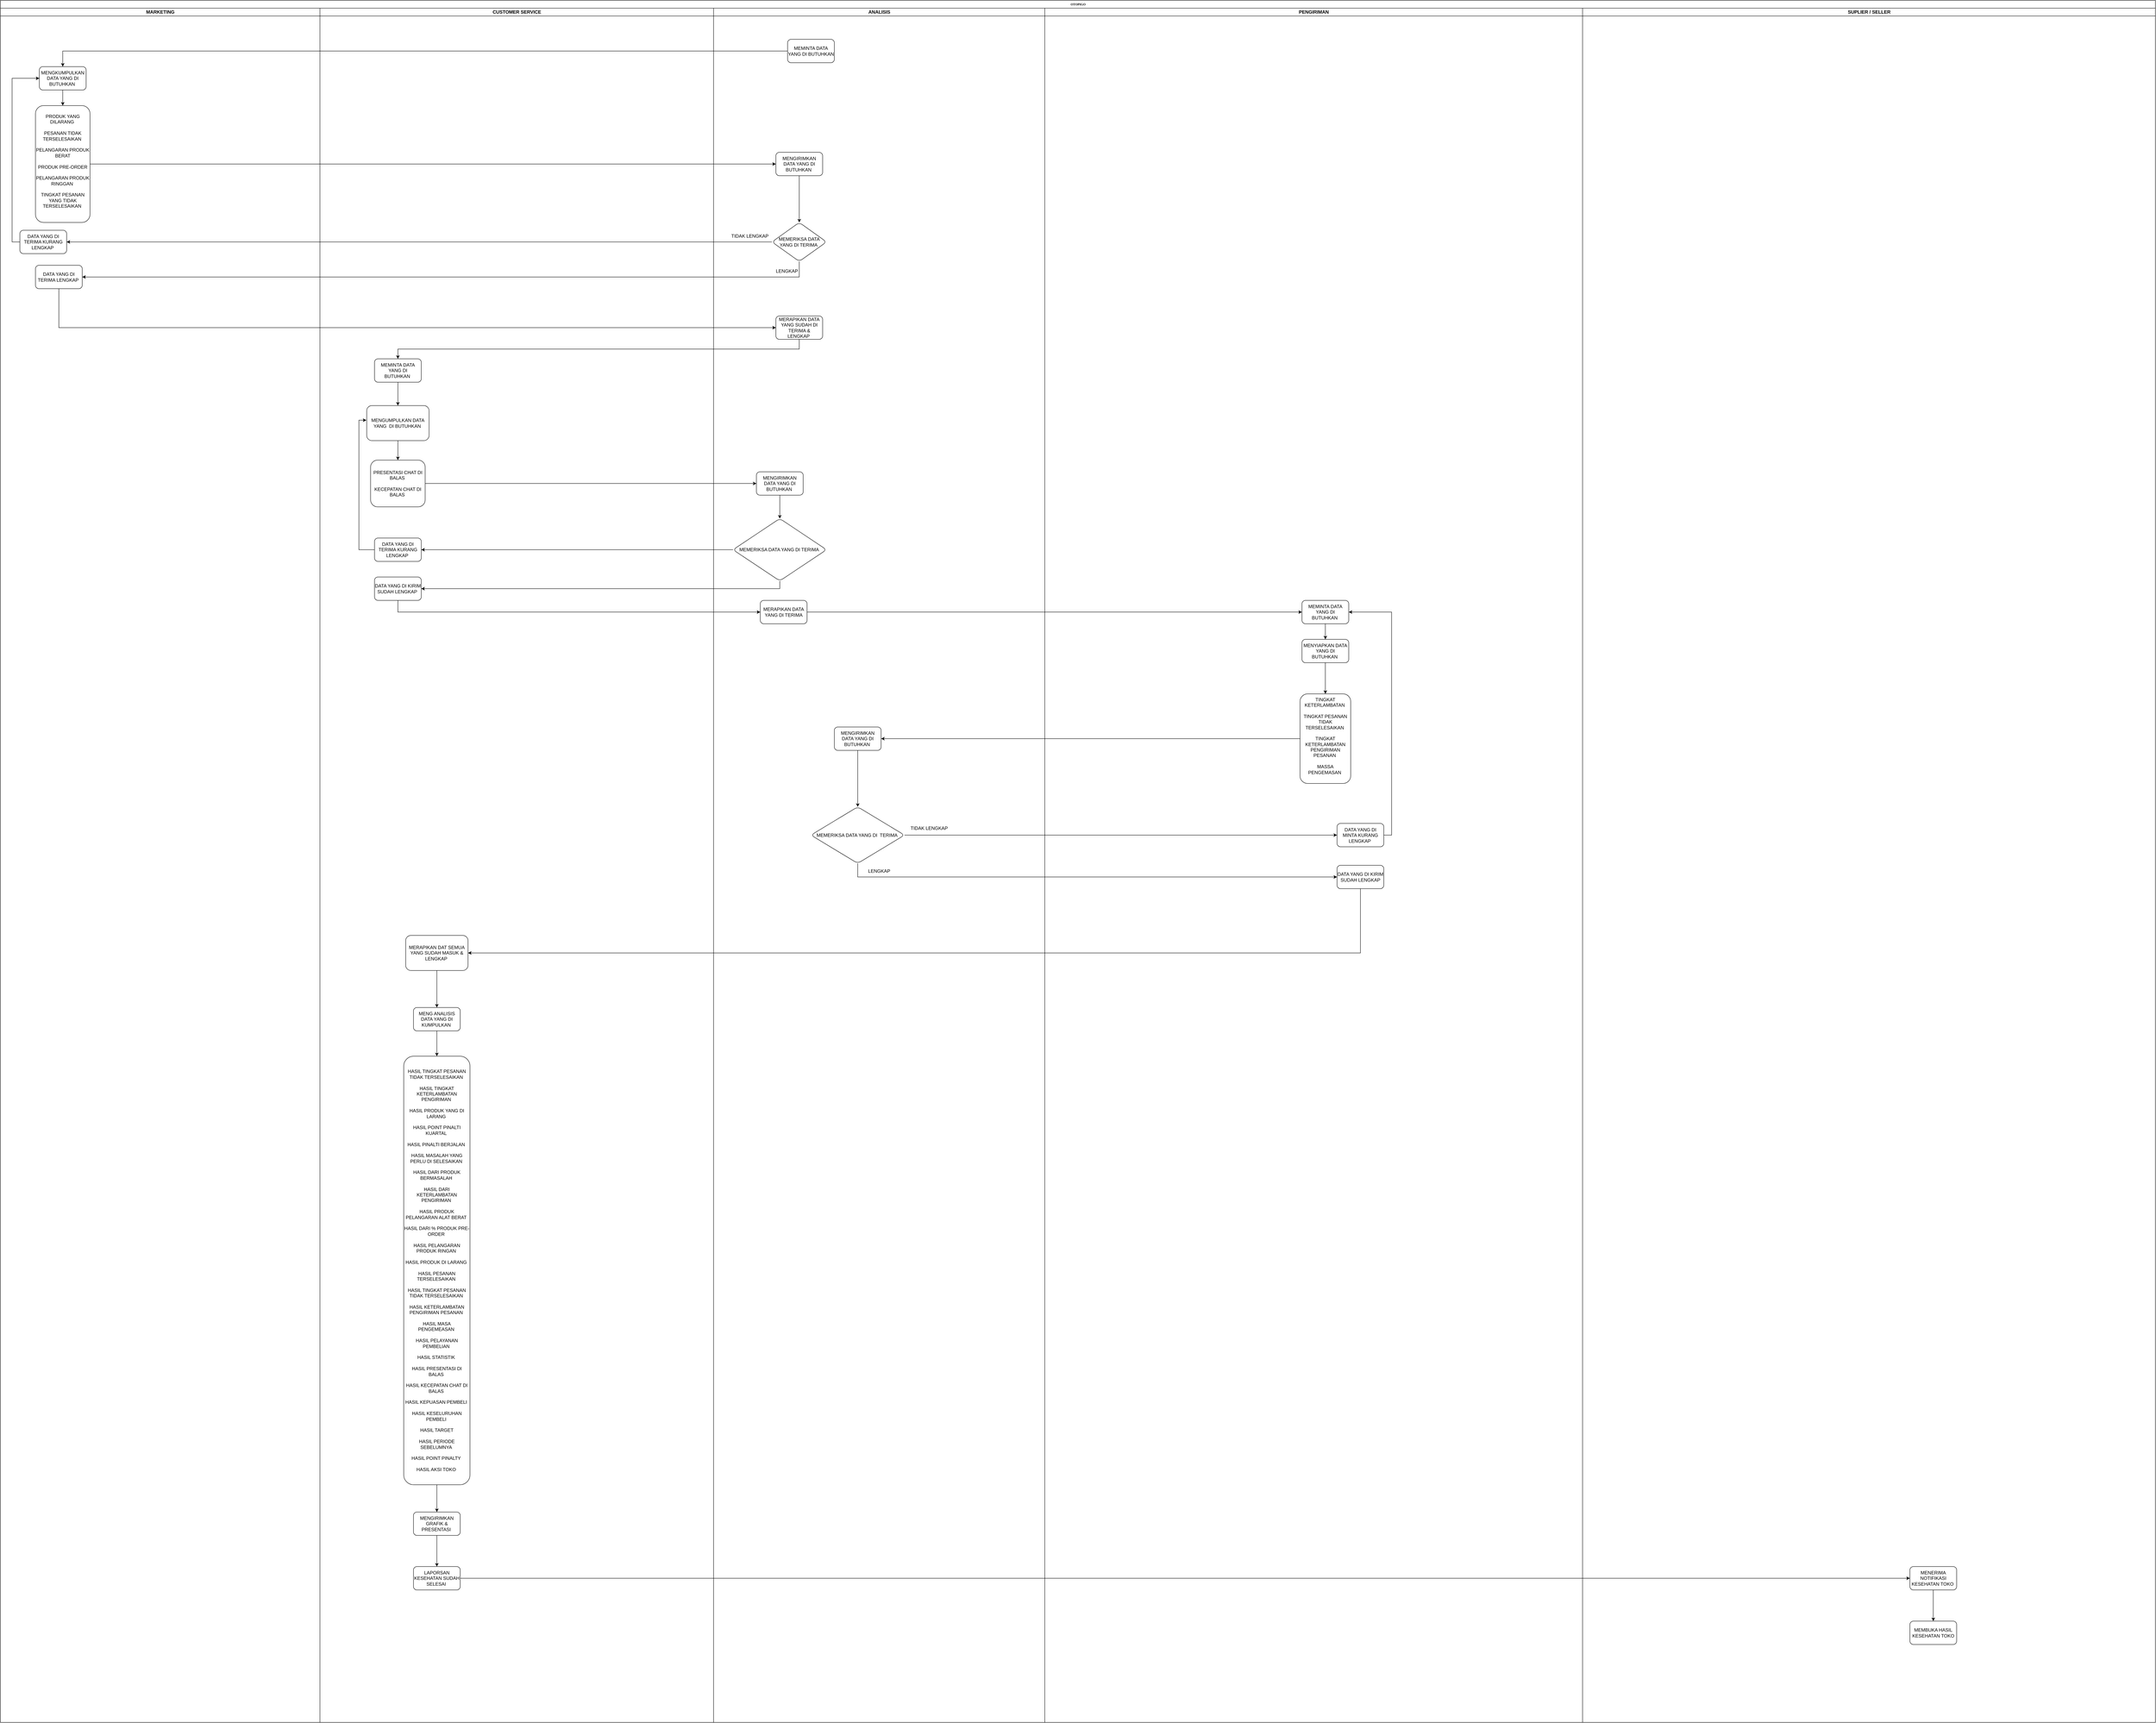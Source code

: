 <mxfile version="15.8.7" type="device"><diagram name="FLOWCHART KESEHATAN TOKO " id="74e2e168-ea6b-b213-b513-2b3c1d86103e"><mxGraphModel dx="1483" dy="927" grid="1" gridSize="10" guides="1" tooltips="1" connect="1" arrows="1" fold="1" page="1" pageScale="1" pageWidth="1100" pageHeight="850" background="none" math="0" shadow="0"><root><mxCell id="0"/><mxCell id="1" parent="0"/><mxCell id="77e6c97f196da883-1" value="OTOPIGO" style="swimlane;html=1;childLayout=stackLayout;startSize=20;rounded=0;shadow=0;labelBackgroundColor=none;strokeWidth=1;fontFamily=Verdana;fontSize=8;align=center;" parent="1" vertex="1"><mxGeometry x="70" y="40" width="5530" height="4420" as="geometry"/></mxCell><mxCell id="77e6c97f196da883-2" value="MARKETING" style="swimlane;html=1;startSize=20;" parent="77e6c97f196da883-1" vertex="1"><mxGeometry y="20" width="820" height="4400" as="geometry"/></mxCell><mxCell id="UUALM1CIQz4Y012BHPu8-3" value="MENGKUMPULKAN DATA YANG DI BUTUHKAN&amp;nbsp;" style="rounded=1;whiteSpace=wrap;html=1;" vertex="1" parent="77e6c97f196da883-2"><mxGeometry x="100" y="150" width="120" height="60" as="geometry"/></mxCell><mxCell id="UUALM1CIQz4Y012BHPu8-9" value="PRODUK YANG DILARANG&amp;nbsp;&lt;br&gt;&lt;br&gt;PESANAN TIDAK TERSELESAIKAN&amp;nbsp;&lt;br&gt;&lt;br&gt;PELANGARAN PRODUK BERAT&lt;br&gt;&lt;br&gt;PRODUK PRE-ORDER&lt;br&gt;&lt;br&gt;PELANGARAN PRODUK RINGGAN&amp;nbsp;&lt;br&gt;&lt;br&gt;TINGKAT PESANAN YANG TIDAK TERSELESAIKAN&amp;nbsp;&lt;br&gt;&lt;br&gt;" style="whiteSpace=wrap;html=1;rounded=1;" vertex="1" parent="77e6c97f196da883-2"><mxGeometry x="90" y="250" width="140" height="300" as="geometry"/></mxCell><mxCell id="UUALM1CIQz4Y012BHPu8-10" value="" style="edgeStyle=orthogonalEdgeStyle;rounded=0;orthogonalLoop=1;jettySize=auto;html=1;" edge="1" parent="77e6c97f196da883-2" source="UUALM1CIQz4Y012BHPu8-3" target="UUALM1CIQz4Y012BHPu8-9"><mxGeometry relative="1" as="geometry"/></mxCell><mxCell id="UUALM1CIQz4Y012BHPu8-19" style="edgeStyle=orthogonalEdgeStyle;rounded=0;orthogonalLoop=1;jettySize=auto;html=1;exitX=0;exitY=0.5;exitDx=0;exitDy=0;entryX=0;entryY=0.5;entryDx=0;entryDy=0;" edge="1" parent="77e6c97f196da883-2" source="UUALM1CIQz4Y012BHPu8-15" target="UUALM1CIQz4Y012BHPu8-3"><mxGeometry relative="1" as="geometry"/></mxCell><mxCell id="UUALM1CIQz4Y012BHPu8-15" value="DATA YANG DI TERIMA KURANG LENGKAP&amp;nbsp;" style="whiteSpace=wrap;html=1;rounded=1;" vertex="1" parent="77e6c97f196da883-2"><mxGeometry x="50" y="570" width="120" height="60" as="geometry"/></mxCell><mxCell id="UUALM1CIQz4Y012BHPu8-17" value="DATA YANG DI TERIMA LENGKAP&amp;nbsp;" style="rounded=1;whiteSpace=wrap;html=1;" vertex="1" parent="77e6c97f196da883-2"><mxGeometry x="90" y="660" width="120" height="60" as="geometry"/></mxCell><mxCell id="77e6c97f196da883-3" value="CUSTOMER SERVICE" style="swimlane;html=1;startSize=20;" parent="77e6c97f196da883-1" vertex="1"><mxGeometry x="820" y="20" width="1010" height="4400" as="geometry"/></mxCell><mxCell id="UUALM1CIQz4Y012BHPu8-25" value="MENGUMPULKAN DATA YANG&amp;nbsp; DI BUTUHKAN&amp;nbsp;" style="rounded=1;whiteSpace=wrap;html=1;" vertex="1" parent="77e6c97f196da883-3"><mxGeometry x="120" y="1020" width="160" height="90" as="geometry"/></mxCell><mxCell id="UUALM1CIQz4Y012BHPu8-30" value="&lt;span&gt;PRESENTASI CHAT DI BALAS&amp;nbsp;&lt;/span&gt;&lt;br&gt;&lt;br&gt;&lt;span&gt;KECEPATAN CHAT DI BALAS&amp;nbsp;&lt;/span&gt;" style="whiteSpace=wrap;html=1;rounded=1;" vertex="1" parent="77e6c97f196da883-3"><mxGeometry x="130" y="1160" width="140" height="120" as="geometry"/></mxCell><mxCell id="UUALM1CIQz4Y012BHPu8-31" value="" style="edgeStyle=orthogonalEdgeStyle;rounded=0;orthogonalLoop=1;jettySize=auto;html=1;" edge="1" parent="77e6c97f196da883-3" source="UUALM1CIQz4Y012BHPu8-25" target="UUALM1CIQz4Y012BHPu8-30"><mxGeometry relative="1" as="geometry"/></mxCell><mxCell id="UUALM1CIQz4Y012BHPu8-38" style="edgeStyle=orthogonalEdgeStyle;rounded=0;orthogonalLoop=1;jettySize=auto;html=1;exitX=0;exitY=0.5;exitDx=0;exitDy=0;entryX=-0.005;entryY=0.417;entryDx=0;entryDy=0;entryPerimeter=0;" edge="1" parent="77e6c97f196da883-3" source="UUALM1CIQz4Y012BHPu8-36" target="UUALM1CIQz4Y012BHPu8-25"><mxGeometry relative="1" as="geometry"/></mxCell><mxCell id="UUALM1CIQz4Y012BHPu8-36" value="DATA YANG DI TERIMA KURANG LENGKAP&amp;nbsp;" style="whiteSpace=wrap;html=1;rounded=1;" vertex="1" parent="77e6c97f196da883-3"><mxGeometry x="140" y="1360" width="120" height="60" as="geometry"/></mxCell><mxCell id="UUALM1CIQz4Y012BHPu8-39" value="DATA YANG DI KIRIM SUDAH LENGKAP&amp;nbsp;" style="rounded=1;whiteSpace=wrap;html=1;" vertex="1" parent="77e6c97f196da883-3"><mxGeometry x="140" y="1460" width="120" height="60" as="geometry"/></mxCell><mxCell id="UUALM1CIQz4Y012BHPu8-46" style="edgeStyle=orthogonalEdgeStyle;rounded=0;orthogonalLoop=1;jettySize=auto;html=1;exitX=0.5;exitY=1;exitDx=0;exitDy=0;" edge="1" parent="77e6c97f196da883-3" source="UUALM1CIQz4Y012BHPu8-27" target="UUALM1CIQz4Y012BHPu8-25"><mxGeometry relative="1" as="geometry"/></mxCell><mxCell id="UUALM1CIQz4Y012BHPu8-27" value="MEMINTA DATA YANG DI BUTUHKAN&amp;nbsp;" style="rounded=1;whiteSpace=wrap;html=1;" vertex="1" parent="77e6c97f196da883-3"><mxGeometry x="140" y="900" width="120" height="60" as="geometry"/></mxCell><mxCell id="UUALM1CIQz4Y012BHPu8-70" value="MERAPIKAN DAT SEMUA YANG SUDAH MASUK &amp;amp; LENGKAP&amp;nbsp;" style="rounded=1;whiteSpace=wrap;html=1;" vertex="1" parent="77e6c97f196da883-3"><mxGeometry x="220" y="2380" width="160" height="90" as="geometry"/></mxCell><mxCell id="UUALM1CIQz4Y012BHPu8-74" value="HASIL TINGKAT PESANAN TIDAK TERSELESAIKAN&amp;nbsp;&lt;br&gt;&lt;br&gt;HASIL TINGKAT KETERLAMBATAN PENGIRIMAN&amp;nbsp;&lt;br&gt;&lt;br&gt;HASIL PRODUK YANG DI LARANG&amp;nbsp;&lt;br&gt;&lt;br&gt;HASIL POINT PINALTI KUARTAL&amp;nbsp;&lt;br&gt;&lt;br&gt;HASIL PINALTI BERJALAN&amp;nbsp;&lt;br&gt;&lt;br&gt;HASIL MASALAH YANG PERLU DI SELESAIKAN&amp;nbsp;&lt;br&gt;&lt;br&gt;HASIL DARI PRODUK BERMASALAH&amp;nbsp;&lt;br&gt;&lt;br&gt;HASIL DARI KETERLAMBATAN PENGIRIMAN&amp;nbsp;&lt;br&gt;&lt;br&gt;HASIL PRODUK PELANGARAN ALAT BERAT&amp;nbsp;&lt;br&gt;&lt;br&gt;HASIL DARI % PRODUK PRE-ORDER&amp;nbsp;&lt;br&gt;&lt;br&gt;HASIL PELANGARAN PRODUK RINGAN&amp;nbsp;&lt;br&gt;&lt;br&gt;HASIL PRODUK DI LARANG&amp;nbsp;&lt;br&gt;&lt;br&gt;HASIL PESANAN TERSELESAIKAN&amp;nbsp;&lt;br&gt;&lt;br&gt;HASIL TINGKAT PESANAN TIDAK TERSELESAIKAN&amp;nbsp;&lt;br&gt;&lt;br&gt;HASIL KETERLAMBATAN PENGIRIMAN PESANAN&amp;nbsp;&lt;br&gt;&lt;br&gt;HASIL MASA PENGEMEASAN&amp;nbsp;&lt;br&gt;&lt;br&gt;HASIL PELAYANAN PEMBELIAN&amp;nbsp;&lt;br&gt;&lt;br&gt;HASIL STATISTIK&amp;nbsp;&lt;br&gt;&lt;br&gt;HASIL PRESENTASI DI BALAS&amp;nbsp;&lt;br&gt;&lt;br&gt;HASIL KECEPATAN CHAT DI BALAS&amp;nbsp;&lt;br&gt;&lt;br&gt;HASIL KEPUASAN PEMBELI&amp;nbsp;&lt;br&gt;&lt;br&gt;HASIL KESELURUHAN PEMBELI&amp;nbsp;&lt;br&gt;&lt;br&gt;HASIL TARGET&lt;br&gt;&lt;br&gt;HASIL PERIODE SEBELUMNYA&amp;nbsp;&lt;br&gt;&lt;br&gt;HASIL POINT PINALTY&amp;nbsp;&lt;br&gt;&lt;br&gt;HASIL AKSI TOKO&amp;nbsp;" style="whiteSpace=wrap;html=1;rounded=1;" vertex="1" parent="77e6c97f196da883-3"><mxGeometry x="215" y="2690" width="170" height="1100" as="geometry"/></mxCell><mxCell id="UUALM1CIQz4Y012BHPu8-76" value="MENGIRIMKAN GRAFIK &amp;amp; PRESENTASI&amp;nbsp;" style="whiteSpace=wrap;html=1;rounded=1;" vertex="1" parent="77e6c97f196da883-3"><mxGeometry x="240" y="3860" width="120" height="60" as="geometry"/></mxCell><mxCell id="UUALM1CIQz4Y012BHPu8-77" value="" style="edgeStyle=orthogonalEdgeStyle;rounded=0;orthogonalLoop=1;jettySize=auto;html=1;" edge="1" parent="77e6c97f196da883-3" source="UUALM1CIQz4Y012BHPu8-74" target="UUALM1CIQz4Y012BHPu8-76"><mxGeometry relative="1" as="geometry"/></mxCell><mxCell id="UUALM1CIQz4Y012BHPu8-1" value="ANALISIS" style="swimlane;html=1;startSize=20;" vertex="1" parent="77e6c97f196da883-1"><mxGeometry x="1830" y="20" width="850" height="4400" as="geometry"/></mxCell><mxCell id="UUALM1CIQz4Y012BHPu8-11" value="MENGIRIMKAN DATA YANG DI BUTUHKAN&amp;nbsp;" style="whiteSpace=wrap;html=1;rounded=1;" vertex="1" parent="UUALM1CIQz4Y012BHPu8-1"><mxGeometry x="160" y="370" width="120" height="60" as="geometry"/></mxCell><mxCell id="UUALM1CIQz4Y012BHPu8-5" value="MEMINTA DATA YANG DI BUTUHKAN" style="rounded=1;whiteSpace=wrap;html=1;" vertex="1" parent="UUALM1CIQz4Y012BHPu8-1"><mxGeometry x="190" y="80" width="120" height="60" as="geometry"/></mxCell><mxCell id="UUALM1CIQz4Y012BHPu8-13" value="MEMERIKSA DATA YANG DI TERIMA&amp;nbsp;" style="rhombus;whiteSpace=wrap;html=1;rounded=1;" vertex="1" parent="UUALM1CIQz4Y012BHPu8-1"><mxGeometry x="150" y="550" width="140" height="100" as="geometry"/></mxCell><mxCell id="UUALM1CIQz4Y012BHPu8-14" value="" style="edgeStyle=orthogonalEdgeStyle;rounded=0;orthogonalLoop=1;jettySize=auto;html=1;" edge="1" parent="UUALM1CIQz4Y012BHPu8-1" source="UUALM1CIQz4Y012BHPu8-11" target="UUALM1CIQz4Y012BHPu8-13"><mxGeometry relative="1" as="geometry"/></mxCell><mxCell id="UUALM1CIQz4Y012BHPu8-20" value="TIDAK LENGKAP&amp;nbsp;" style="text;html=1;strokeColor=none;fillColor=none;align=center;verticalAlign=middle;whiteSpace=wrap;rounded=0;" vertex="1" parent="UUALM1CIQz4Y012BHPu8-1"><mxGeometry x="40" y="570" width="110" height="30" as="geometry"/></mxCell><mxCell id="UUALM1CIQz4Y012BHPu8-21" value="LENGKAP&amp;nbsp;" style="text;html=1;strokeColor=none;fillColor=none;align=center;verticalAlign=middle;whiteSpace=wrap;rounded=0;" vertex="1" parent="UUALM1CIQz4Y012BHPu8-1"><mxGeometry x="160" y="660" width="60" height="30" as="geometry"/></mxCell><mxCell id="UUALM1CIQz4Y012BHPu8-22" value="MERAPIKAN DATA YANG SUDAH DI TERIMA &amp;amp; LENGKAP&amp;nbsp;" style="whiteSpace=wrap;html=1;rounded=1;" vertex="1" parent="UUALM1CIQz4Y012BHPu8-1"><mxGeometry x="160" y="790" width="120" height="60" as="geometry"/></mxCell><mxCell id="UUALM1CIQz4Y012BHPu8-32" value="MENGIRIMKAN DATA YANG DI BUTUHKAN&amp;nbsp;" style="whiteSpace=wrap;html=1;rounded=1;" vertex="1" parent="UUALM1CIQz4Y012BHPu8-1"><mxGeometry x="110" y="1190" width="120" height="60" as="geometry"/></mxCell><mxCell id="UUALM1CIQz4Y012BHPu8-34" value="MEMERIKSA DATA YANG DI TERIMA&amp;nbsp;" style="rhombus;whiteSpace=wrap;html=1;rounded=1;" vertex="1" parent="UUALM1CIQz4Y012BHPu8-1"><mxGeometry x="50" y="1310" width="240" height="160" as="geometry"/></mxCell><mxCell id="UUALM1CIQz4Y012BHPu8-35" value="" style="edgeStyle=orthogonalEdgeStyle;rounded=0;orthogonalLoop=1;jettySize=auto;html=1;" edge="1" parent="UUALM1CIQz4Y012BHPu8-1" source="UUALM1CIQz4Y012BHPu8-32" target="UUALM1CIQz4Y012BHPu8-34"><mxGeometry relative="1" as="geometry"/></mxCell><mxCell id="UUALM1CIQz4Y012BHPu8-41" value="MERAPIKAN DATA YANG DI TERIMA" style="rounded=1;whiteSpace=wrap;html=1;" vertex="1" parent="UUALM1CIQz4Y012BHPu8-1"><mxGeometry x="120" y="1520" width="120" height="60" as="geometry"/></mxCell><mxCell id="UUALM1CIQz4Y012BHPu8-55" value="MENGIRIMKAN DATA YANG DI BUTUHKAN&amp;nbsp;" style="whiteSpace=wrap;html=1;rounded=1;" vertex="1" parent="UUALM1CIQz4Y012BHPu8-1"><mxGeometry x="310" y="1845" width="120" height="60" as="geometry"/></mxCell><mxCell id="UUALM1CIQz4Y012BHPu8-57" value="MEMERIKSA DATA YANG DI&amp;nbsp; TERIMA&amp;nbsp;" style="rhombus;whiteSpace=wrap;html=1;rounded=1;" vertex="1" parent="UUALM1CIQz4Y012BHPu8-1"><mxGeometry x="250" y="2050" width="240" height="145" as="geometry"/></mxCell><mxCell id="UUALM1CIQz4Y012BHPu8-58" value="" style="edgeStyle=orthogonalEdgeStyle;rounded=0;orthogonalLoop=1;jettySize=auto;html=1;" edge="1" parent="UUALM1CIQz4Y012BHPu8-1" source="UUALM1CIQz4Y012BHPu8-55" target="UUALM1CIQz4Y012BHPu8-57"><mxGeometry relative="1" as="geometry"/></mxCell><mxCell id="UUALM1CIQz4Y012BHPu8-67" value="TIDAK LENGKAP&amp;nbsp;" style="text;html=1;strokeColor=none;fillColor=none;align=center;verticalAlign=middle;whiteSpace=wrap;rounded=0;" vertex="1" parent="UUALM1CIQz4Y012BHPu8-1"><mxGeometry x="490" y="2090" width="130" height="30" as="geometry"/></mxCell><mxCell id="UUALM1CIQz4Y012BHPu8-68" value="LENGKAP" style="text;html=1;strokeColor=none;fillColor=none;align=center;verticalAlign=middle;whiteSpace=wrap;rounded=0;" vertex="1" parent="UUALM1CIQz4Y012BHPu8-1"><mxGeometry x="395" y="2200" width="60" height="30" as="geometry"/></mxCell><mxCell id="UUALM1CIQz4Y012BHPu8-2" value="PENGIRIMAN" style="swimlane;html=1;startSize=20;" vertex="1" parent="77e6c97f196da883-1"><mxGeometry x="2680" y="20" width="1380" height="4400" as="geometry"/></mxCell><mxCell id="UUALM1CIQz4Y012BHPu8-47" value="MEMINTA DATA YANG DI BUTUHKAN&amp;nbsp;" style="whiteSpace=wrap;html=1;rounded=1;" vertex="1" parent="UUALM1CIQz4Y012BHPu8-2"><mxGeometry x="660" y="1520" width="120" height="60" as="geometry"/></mxCell><mxCell id="UUALM1CIQz4Y012BHPu8-49" value="MENYIAPKAN DATA YANG DI BUTUHKAN&amp;nbsp;" style="whiteSpace=wrap;html=1;rounded=1;" vertex="1" parent="UUALM1CIQz4Y012BHPu8-2"><mxGeometry x="660" y="1620" width="120" height="60" as="geometry"/></mxCell><mxCell id="UUALM1CIQz4Y012BHPu8-50" value="" style="edgeStyle=orthogonalEdgeStyle;rounded=0;orthogonalLoop=1;jettySize=auto;html=1;" edge="1" parent="UUALM1CIQz4Y012BHPu8-2" source="UUALM1CIQz4Y012BHPu8-47" target="UUALM1CIQz4Y012BHPu8-49"><mxGeometry relative="1" as="geometry"/></mxCell><mxCell id="UUALM1CIQz4Y012BHPu8-51" value="TINGKAT KETERLAMBATAN&amp;nbsp;&lt;br&gt;&lt;br&gt;TINGKAT PESANAN TIDAK TERSELESAIKAN&amp;nbsp;&lt;br&gt;&lt;br&gt;TINGKAT KETERLAMBATAN PENGIRIMAN PESANAN&amp;nbsp;&lt;br&gt;&lt;br&gt;MASSA PENGEMASAN&amp;nbsp;&lt;br&gt;&lt;br&gt;" style="whiteSpace=wrap;html=1;rounded=1;" vertex="1" parent="UUALM1CIQz4Y012BHPu8-2"><mxGeometry x="655" y="1760" width="130" height="230" as="geometry"/></mxCell><mxCell id="UUALM1CIQz4Y012BHPu8-52" value="" style="edgeStyle=orthogonalEdgeStyle;rounded=0;orthogonalLoop=1;jettySize=auto;html=1;" edge="1" parent="UUALM1CIQz4Y012BHPu8-2" source="UUALM1CIQz4Y012BHPu8-49" target="UUALM1CIQz4Y012BHPu8-51"><mxGeometry relative="1" as="geometry"/></mxCell><mxCell id="UUALM1CIQz4Y012BHPu8-64" style="edgeStyle=orthogonalEdgeStyle;rounded=0;orthogonalLoop=1;jettySize=auto;html=1;exitX=1;exitY=0.5;exitDx=0;exitDy=0;entryX=1;entryY=0.5;entryDx=0;entryDy=0;" edge="1" parent="UUALM1CIQz4Y012BHPu8-2" source="UUALM1CIQz4Y012BHPu8-59" target="UUALM1CIQz4Y012BHPu8-47"><mxGeometry relative="1" as="geometry"/></mxCell><mxCell id="UUALM1CIQz4Y012BHPu8-59" value="DATA YANG DI MINTA KURANG LENGKAP&amp;nbsp;" style="whiteSpace=wrap;html=1;rounded=1;" vertex="1" parent="UUALM1CIQz4Y012BHPu8-2"><mxGeometry x="750" y="2092.5" width="120" height="60" as="geometry"/></mxCell><mxCell id="UUALM1CIQz4Y012BHPu8-65" value="DATA YANG DI KIRIM SUDAH LENGKAP" style="rounded=1;whiteSpace=wrap;html=1;" vertex="1" parent="UUALM1CIQz4Y012BHPu8-2"><mxGeometry x="750" y="2200" width="120" height="60" as="geometry"/></mxCell><mxCell id="UUALM1CIQz4Y012BHPu8-44" value="SUPLIER / SELLER" style="swimlane;html=1;startSize=20;" vertex="1" parent="77e6c97f196da883-1"><mxGeometry x="4060" y="20" width="1470" height="4400" as="geometry"/></mxCell><mxCell id="UUALM1CIQz4Y012BHPu8-80" value="MENERIMA NOTIFIKASI KESEHATAN TOKO&amp;nbsp;" style="whiteSpace=wrap;html=1;rounded=1;" vertex="1" parent="UUALM1CIQz4Y012BHPu8-44"><mxGeometry x="840" y="4000" width="120" height="60" as="geometry"/></mxCell><mxCell id="UUALM1CIQz4Y012BHPu8-8" style="edgeStyle=orthogonalEdgeStyle;rounded=0;orthogonalLoop=1;jettySize=auto;html=1;exitX=0;exitY=0.5;exitDx=0;exitDy=0;entryX=0.5;entryY=0;entryDx=0;entryDy=0;" edge="1" parent="77e6c97f196da883-1" source="UUALM1CIQz4Y012BHPu8-5" target="UUALM1CIQz4Y012BHPu8-3"><mxGeometry relative="1" as="geometry"/></mxCell><mxCell id="UUALM1CIQz4Y012BHPu8-12" value="" style="edgeStyle=orthogonalEdgeStyle;rounded=0;orthogonalLoop=1;jettySize=auto;html=1;" edge="1" parent="77e6c97f196da883-1" source="UUALM1CIQz4Y012BHPu8-9" target="UUALM1CIQz4Y012BHPu8-11"><mxGeometry relative="1" as="geometry"/></mxCell><mxCell id="UUALM1CIQz4Y012BHPu8-16" value="" style="edgeStyle=orthogonalEdgeStyle;rounded=0;orthogonalLoop=1;jettySize=auto;html=1;" edge="1" parent="77e6c97f196da883-1" source="UUALM1CIQz4Y012BHPu8-13" target="UUALM1CIQz4Y012BHPu8-15"><mxGeometry relative="1" as="geometry"/></mxCell><mxCell id="UUALM1CIQz4Y012BHPu8-18" style="edgeStyle=orthogonalEdgeStyle;rounded=0;orthogonalLoop=1;jettySize=auto;html=1;exitX=0.5;exitY=1;exitDx=0;exitDy=0;entryX=1;entryY=0.5;entryDx=0;entryDy=0;" edge="1" parent="77e6c97f196da883-1" source="UUALM1CIQz4Y012BHPu8-13" target="UUALM1CIQz4Y012BHPu8-17"><mxGeometry relative="1" as="geometry"/></mxCell><mxCell id="UUALM1CIQz4Y012BHPu8-24" style="edgeStyle=orthogonalEdgeStyle;rounded=0;orthogonalLoop=1;jettySize=auto;html=1;exitX=0.5;exitY=1;exitDx=0;exitDy=0;entryX=0;entryY=0.5;entryDx=0;entryDy=0;" edge="1" parent="77e6c97f196da883-1" source="UUALM1CIQz4Y012BHPu8-17" target="UUALM1CIQz4Y012BHPu8-22"><mxGeometry relative="1" as="geometry"/></mxCell><mxCell id="UUALM1CIQz4Y012BHPu8-33" value="" style="edgeStyle=orthogonalEdgeStyle;rounded=0;orthogonalLoop=1;jettySize=auto;html=1;" edge="1" parent="77e6c97f196da883-1" source="UUALM1CIQz4Y012BHPu8-30" target="UUALM1CIQz4Y012BHPu8-32"><mxGeometry relative="1" as="geometry"/></mxCell><mxCell id="UUALM1CIQz4Y012BHPu8-37" value="" style="edgeStyle=orthogonalEdgeStyle;rounded=0;orthogonalLoop=1;jettySize=auto;html=1;" edge="1" parent="77e6c97f196da883-1" source="UUALM1CIQz4Y012BHPu8-34" target="UUALM1CIQz4Y012BHPu8-36"><mxGeometry relative="1" as="geometry"/></mxCell><mxCell id="UUALM1CIQz4Y012BHPu8-40" style="edgeStyle=orthogonalEdgeStyle;rounded=0;orthogonalLoop=1;jettySize=auto;html=1;exitX=0.5;exitY=1;exitDx=0;exitDy=0;" edge="1" parent="77e6c97f196da883-1" source="UUALM1CIQz4Y012BHPu8-34" target="UUALM1CIQz4Y012BHPu8-39"><mxGeometry relative="1" as="geometry"/></mxCell><mxCell id="UUALM1CIQz4Y012BHPu8-43" style="edgeStyle=orthogonalEdgeStyle;rounded=0;orthogonalLoop=1;jettySize=auto;html=1;exitX=0.5;exitY=1;exitDx=0;exitDy=0;entryX=0;entryY=0.5;entryDx=0;entryDy=0;" edge="1" parent="77e6c97f196da883-1" source="UUALM1CIQz4Y012BHPu8-39" target="UUALM1CIQz4Y012BHPu8-41"><mxGeometry relative="1" as="geometry"/></mxCell><mxCell id="UUALM1CIQz4Y012BHPu8-28" style="edgeStyle=orthogonalEdgeStyle;rounded=0;orthogonalLoop=1;jettySize=auto;html=1;exitX=0.5;exitY=1;exitDx=0;exitDy=0;" edge="1" parent="77e6c97f196da883-1" source="UUALM1CIQz4Y012BHPu8-22" target="UUALM1CIQz4Y012BHPu8-27"><mxGeometry relative="1" as="geometry"/></mxCell><mxCell id="UUALM1CIQz4Y012BHPu8-48" value="" style="edgeStyle=orthogonalEdgeStyle;rounded=0;orthogonalLoop=1;jettySize=auto;html=1;" edge="1" parent="77e6c97f196da883-1" source="UUALM1CIQz4Y012BHPu8-41" target="UUALM1CIQz4Y012BHPu8-47"><mxGeometry relative="1" as="geometry"/></mxCell><mxCell id="UUALM1CIQz4Y012BHPu8-56" value="" style="edgeStyle=orthogonalEdgeStyle;rounded=0;orthogonalLoop=1;jettySize=auto;html=1;" edge="1" parent="77e6c97f196da883-1" source="UUALM1CIQz4Y012BHPu8-51" target="UUALM1CIQz4Y012BHPu8-55"><mxGeometry relative="1" as="geometry"/></mxCell><mxCell id="UUALM1CIQz4Y012BHPu8-60" value="" style="edgeStyle=orthogonalEdgeStyle;rounded=0;orthogonalLoop=1;jettySize=auto;html=1;" edge="1" parent="77e6c97f196da883-1" source="UUALM1CIQz4Y012BHPu8-57" target="UUALM1CIQz4Y012BHPu8-59"><mxGeometry relative="1" as="geometry"/></mxCell><mxCell id="UUALM1CIQz4Y012BHPu8-66" style="edgeStyle=orthogonalEdgeStyle;rounded=0;orthogonalLoop=1;jettySize=auto;html=1;exitX=0.5;exitY=1;exitDx=0;exitDy=0;entryX=0;entryY=0.5;entryDx=0;entryDy=0;" edge="1" parent="77e6c97f196da883-1" source="UUALM1CIQz4Y012BHPu8-57" target="UUALM1CIQz4Y012BHPu8-65"><mxGeometry relative="1" as="geometry"/></mxCell><mxCell id="UUALM1CIQz4Y012BHPu8-71" style="edgeStyle=orthogonalEdgeStyle;rounded=0;orthogonalLoop=1;jettySize=auto;html=1;exitX=0.5;exitY=1;exitDx=0;exitDy=0;entryX=1;entryY=0.5;entryDx=0;entryDy=0;" edge="1" parent="77e6c97f196da883-1" source="UUALM1CIQz4Y012BHPu8-65" target="UUALM1CIQz4Y012BHPu8-70"><mxGeometry relative="1" as="geometry"/></mxCell><mxCell id="UUALM1CIQz4Y012BHPu8-75" value="" style="edgeStyle=orthogonalEdgeStyle;rounded=0;orthogonalLoop=1;jettySize=auto;html=1;" edge="1" parent="1" source="UUALM1CIQz4Y012BHPu8-72" target="UUALM1CIQz4Y012BHPu8-74"><mxGeometry relative="1" as="geometry"/></mxCell><mxCell id="UUALM1CIQz4Y012BHPu8-72" value="MENG ANALISIS DATA YANG DI KUMPULKAN&amp;nbsp;" style="whiteSpace=wrap;html=1;rounded=1;" vertex="1" parent="1"><mxGeometry x="1130" y="2625" width="120" height="60" as="geometry"/></mxCell><mxCell id="UUALM1CIQz4Y012BHPu8-73" value="" style="edgeStyle=orthogonalEdgeStyle;rounded=0;orthogonalLoop=1;jettySize=auto;html=1;" edge="1" parent="1" source="UUALM1CIQz4Y012BHPu8-70" target="UUALM1CIQz4Y012BHPu8-72"><mxGeometry relative="1" as="geometry"/></mxCell><mxCell id="UUALM1CIQz4Y012BHPu8-81" value="" style="edgeStyle=orthogonalEdgeStyle;rounded=0;orthogonalLoop=1;jettySize=auto;html=1;" edge="1" parent="1" source="UUALM1CIQz4Y012BHPu8-78" target="UUALM1CIQz4Y012BHPu8-80"><mxGeometry relative="1" as="geometry"/></mxCell><mxCell id="UUALM1CIQz4Y012BHPu8-78" value="LAPORSAN KESEHATAN SUDAH SELESAI&amp;nbsp;" style="whiteSpace=wrap;html=1;rounded=1;" vertex="1" parent="1"><mxGeometry x="1130" y="4060" width="120" height="60" as="geometry"/></mxCell><mxCell id="UUALM1CIQz4Y012BHPu8-79" value="" style="edgeStyle=orthogonalEdgeStyle;rounded=0;orthogonalLoop=1;jettySize=auto;html=1;" edge="1" parent="1" source="UUALM1CIQz4Y012BHPu8-76" target="UUALM1CIQz4Y012BHPu8-78"><mxGeometry relative="1" as="geometry"/></mxCell><mxCell id="UUALM1CIQz4Y012BHPu8-82" value="MEMBUKA HASIL KESEHATAN TOKO" style="whiteSpace=wrap;html=1;rounded=1;" vertex="1" parent="1"><mxGeometry x="4970" y="4200" width="120" height="60" as="geometry"/></mxCell><mxCell id="UUALM1CIQz4Y012BHPu8-83" value="" style="edgeStyle=orthogonalEdgeStyle;rounded=0;orthogonalLoop=1;jettySize=auto;html=1;" edge="1" parent="1" source="UUALM1CIQz4Y012BHPu8-80" target="UUALM1CIQz4Y012BHPu8-82"><mxGeometry relative="1" as="geometry"/></mxCell></root></mxGraphModel></diagram></mxfile>